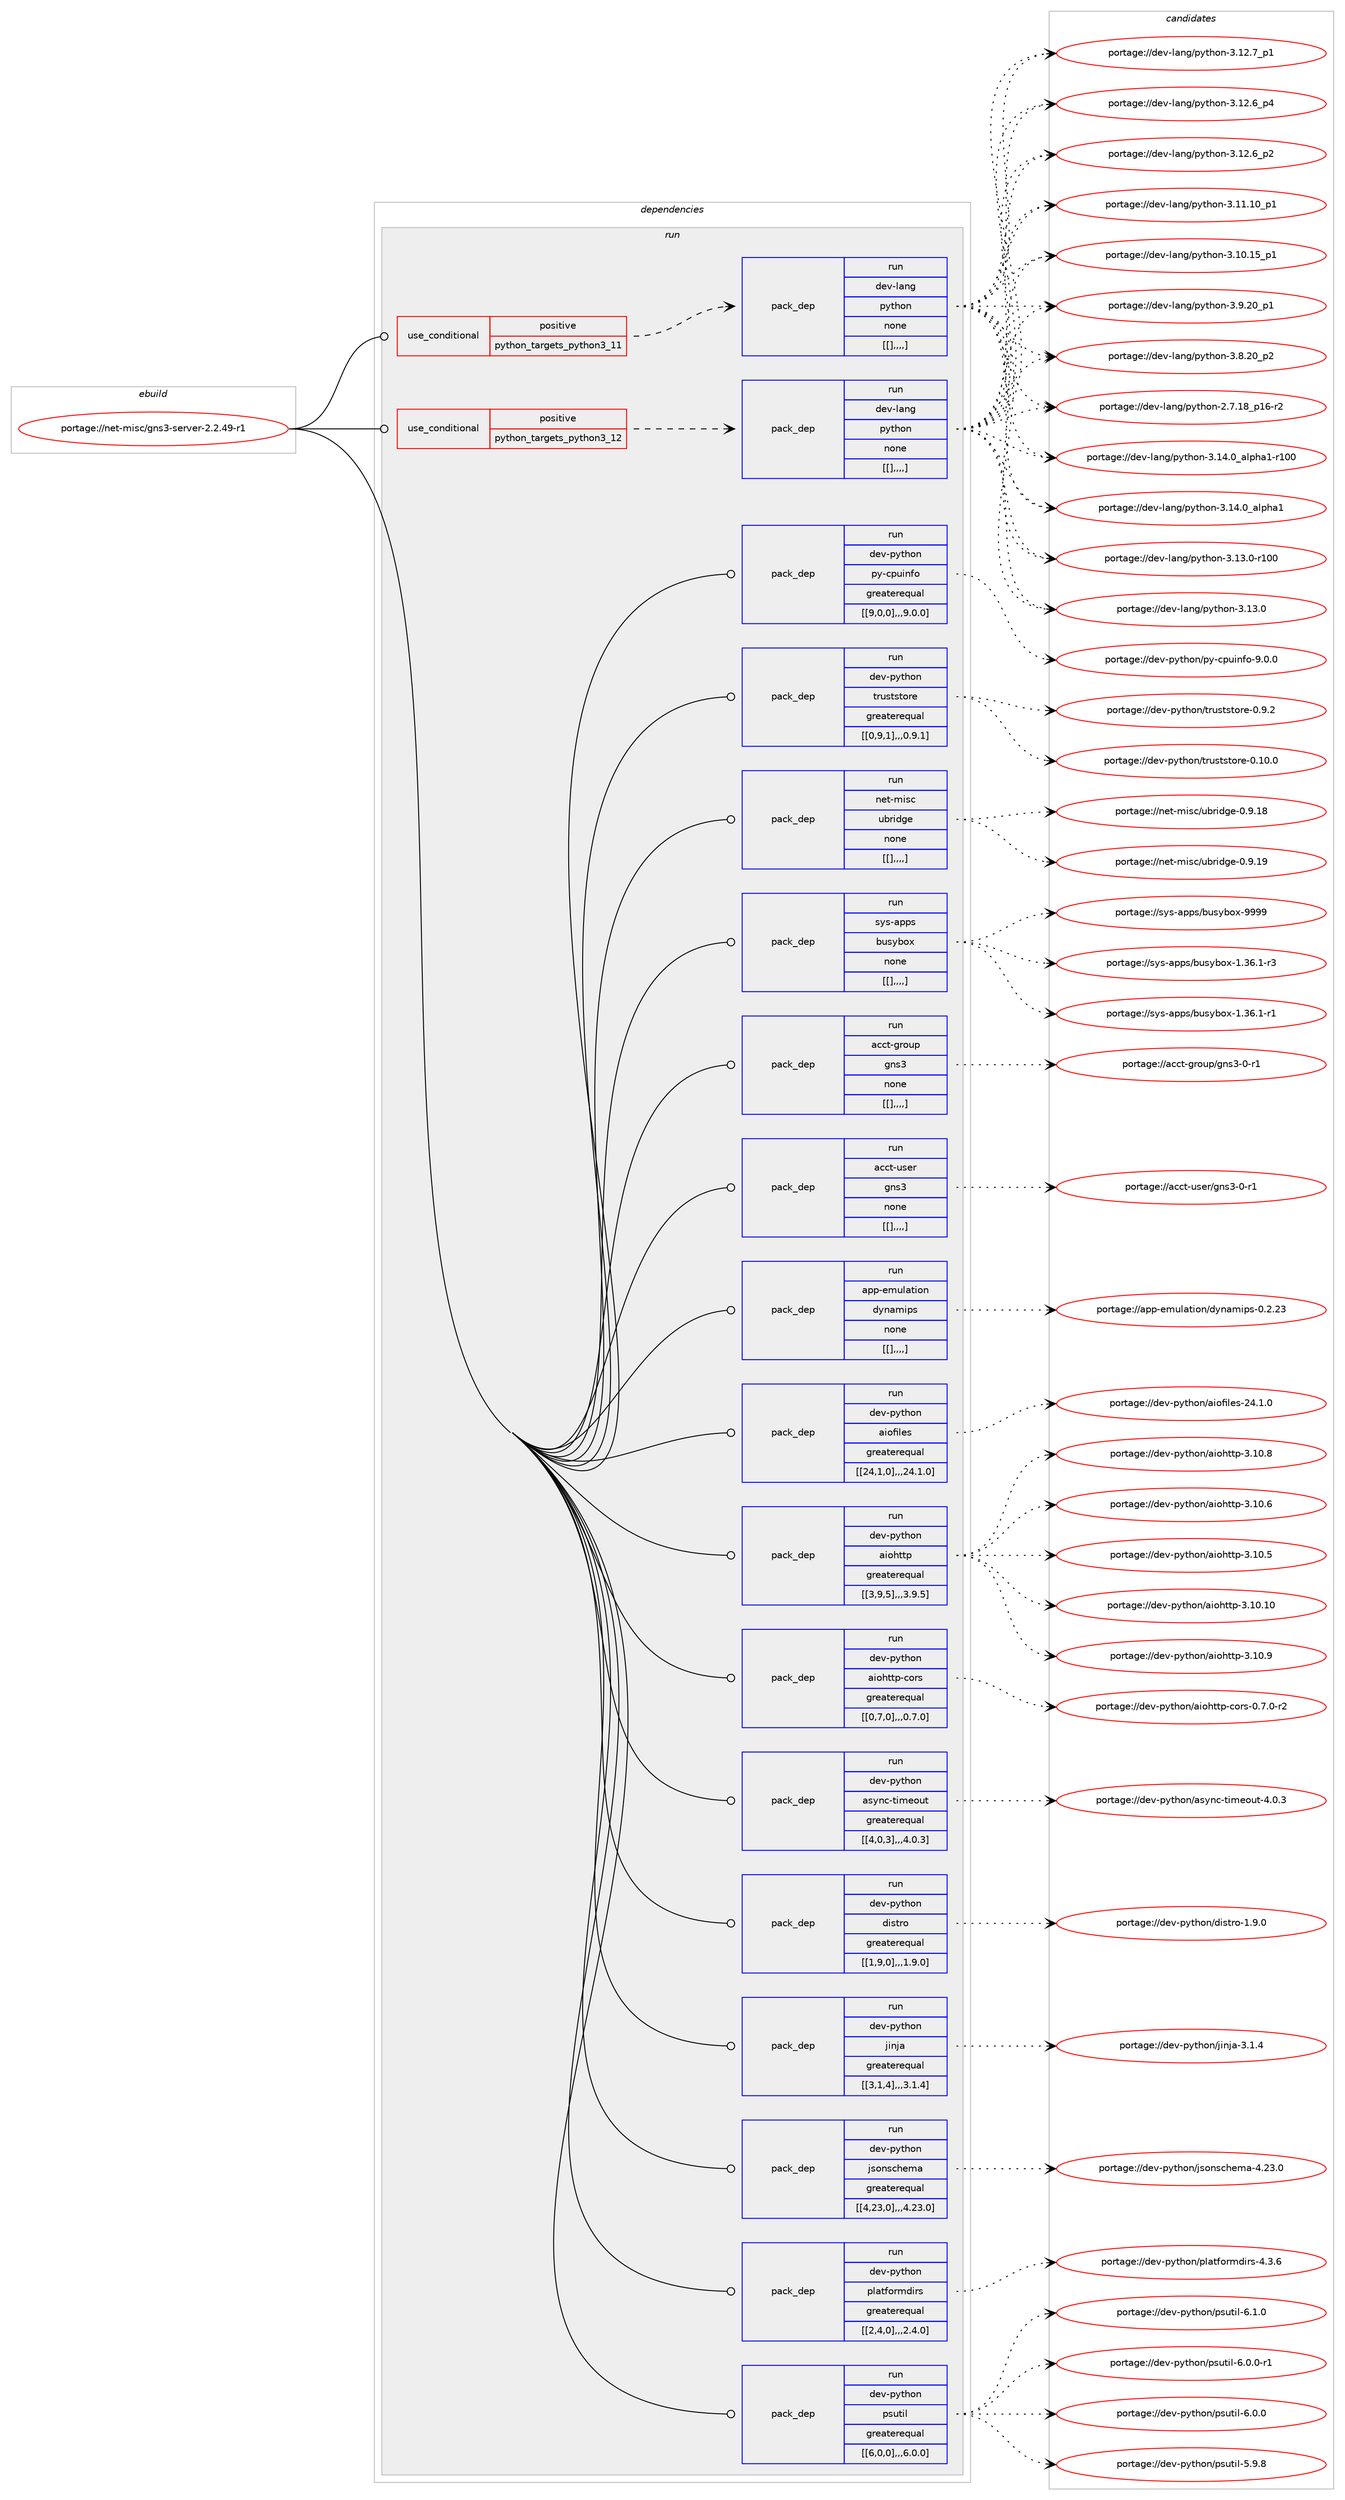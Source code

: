 digraph prolog {

# *************
# Graph options
# *************

newrank=true;
concentrate=true;
compound=true;
graph [rankdir=LR,fontname=Helvetica,fontsize=10,ranksep=1.5];#, ranksep=2.5, nodesep=0.2];
edge  [arrowhead=vee];
node  [fontname=Helvetica,fontsize=10];

# **********
# The ebuild
# **********

subgraph cluster_leftcol {
color=gray;
label=<<i>ebuild</i>>;
id [label="portage://net-misc/gns3-server-2.2.49-r1", color=red, width=4, href="../net-misc/gns3-server-2.2.49-r1.svg"];
}

# ****************
# The dependencies
# ****************

subgraph cluster_midcol {
color=gray;
label=<<i>dependencies</i>>;
subgraph cluster_compile {
fillcolor="#eeeeee";
style=filled;
label=<<i>compile</i>>;
}
subgraph cluster_compileandrun {
fillcolor="#eeeeee";
style=filled;
label=<<i>compile and run</i>>;
}
subgraph cluster_run {
fillcolor="#eeeeee";
style=filled;
label=<<i>run</i>>;
subgraph cond103178 {
dependency391724 [label=<<TABLE BORDER="0" CELLBORDER="1" CELLSPACING="0" CELLPADDING="4"><TR><TD ROWSPAN="3" CELLPADDING="10">use_conditional</TD></TR><TR><TD>positive</TD></TR><TR><TD>python_targets_python3_11</TD></TR></TABLE>>, shape=none, color=red];
subgraph pack285639 {
dependency391786 [label=<<TABLE BORDER="0" CELLBORDER="1" CELLSPACING="0" CELLPADDING="4" WIDTH="220"><TR><TD ROWSPAN="6" CELLPADDING="30">pack_dep</TD></TR><TR><TD WIDTH="110">run</TD></TR><TR><TD>dev-lang</TD></TR><TR><TD>python</TD></TR><TR><TD>none</TD></TR><TR><TD>[[],,,,]</TD></TR></TABLE>>, shape=none, color=blue];
}
dependency391724:e -> dependency391786:w [weight=20,style="dashed",arrowhead="vee"];
}
id:e -> dependency391724:w [weight=20,style="solid",arrowhead="odot"];
subgraph cond103208 {
dependency391809 [label=<<TABLE BORDER="0" CELLBORDER="1" CELLSPACING="0" CELLPADDING="4"><TR><TD ROWSPAN="3" CELLPADDING="10">use_conditional</TD></TR><TR><TD>positive</TD></TR><TR><TD>python_targets_python3_12</TD></TR></TABLE>>, shape=none, color=red];
subgraph pack285652 {
dependency391811 [label=<<TABLE BORDER="0" CELLBORDER="1" CELLSPACING="0" CELLPADDING="4" WIDTH="220"><TR><TD ROWSPAN="6" CELLPADDING="30">pack_dep</TD></TR><TR><TD WIDTH="110">run</TD></TR><TR><TD>dev-lang</TD></TR><TR><TD>python</TD></TR><TR><TD>none</TD></TR><TR><TD>[[],,,,]</TD></TR></TABLE>>, shape=none, color=blue];
}
dependency391809:e -> dependency391811:w [weight=20,style="dashed",arrowhead="vee"];
}
id:e -> dependency391809:w [weight=20,style="solid",arrowhead="odot"];
subgraph pack285666 {
dependency391864 [label=<<TABLE BORDER="0" CELLBORDER="1" CELLSPACING="0" CELLPADDING="4" WIDTH="220"><TR><TD ROWSPAN="6" CELLPADDING="30">pack_dep</TD></TR><TR><TD WIDTH="110">run</TD></TR><TR><TD>acct-group</TD></TR><TR><TD>gns3</TD></TR><TR><TD>none</TD></TR><TR><TD>[[],,,,]</TD></TR></TABLE>>, shape=none, color=blue];
}
id:e -> dependency391864:w [weight=20,style="solid",arrowhead="odot"];
subgraph pack285702 {
dependency391884 [label=<<TABLE BORDER="0" CELLBORDER="1" CELLSPACING="0" CELLPADDING="4" WIDTH="220"><TR><TD ROWSPAN="6" CELLPADDING="30">pack_dep</TD></TR><TR><TD WIDTH="110">run</TD></TR><TR><TD>acct-user</TD></TR><TR><TD>gns3</TD></TR><TR><TD>none</TD></TR><TR><TD>[[],,,,]</TD></TR></TABLE>>, shape=none, color=blue];
}
id:e -> dependency391884:w [weight=20,style="solid",arrowhead="odot"];
subgraph pack285720 {
dependency391940 [label=<<TABLE BORDER="0" CELLBORDER="1" CELLSPACING="0" CELLPADDING="4" WIDTH="220"><TR><TD ROWSPAN="6" CELLPADDING="30">pack_dep</TD></TR><TR><TD WIDTH="110">run</TD></TR><TR><TD>app-emulation</TD></TR><TR><TD>dynamips</TD></TR><TR><TD>none</TD></TR><TR><TD>[[],,,,]</TD></TR></TABLE>>, shape=none, color=blue];
}
id:e -> dependency391940:w [weight=20,style="solid",arrowhead="odot"];
subgraph pack285752 {
dependency391960 [label=<<TABLE BORDER="0" CELLBORDER="1" CELLSPACING="0" CELLPADDING="4" WIDTH="220"><TR><TD ROWSPAN="6" CELLPADDING="30">pack_dep</TD></TR><TR><TD WIDTH="110">run</TD></TR><TR><TD>dev-python</TD></TR><TR><TD>aiofiles</TD></TR><TR><TD>greaterequal</TD></TR><TR><TD>[[24,1,0],,,24.1.0]</TD></TR></TABLE>>, shape=none, color=blue];
}
id:e -> dependency391960:w [weight=20,style="solid",arrowhead="odot"];
subgraph pack285756 {
dependency391992 [label=<<TABLE BORDER="0" CELLBORDER="1" CELLSPACING="0" CELLPADDING="4" WIDTH="220"><TR><TD ROWSPAN="6" CELLPADDING="30">pack_dep</TD></TR><TR><TD WIDTH="110">run</TD></TR><TR><TD>dev-python</TD></TR><TR><TD>aiohttp</TD></TR><TR><TD>greaterequal</TD></TR><TR><TD>[[3,9,5],,,3.9.5]</TD></TR></TABLE>>, shape=none, color=blue];
}
id:e -> dependency391992:w [weight=20,style="solid",arrowhead="odot"];
subgraph pack285780 {
dependency392016 [label=<<TABLE BORDER="0" CELLBORDER="1" CELLSPACING="0" CELLPADDING="4" WIDTH="220"><TR><TD ROWSPAN="6" CELLPADDING="30">pack_dep</TD></TR><TR><TD WIDTH="110">run</TD></TR><TR><TD>dev-python</TD></TR><TR><TD>aiohttp-cors</TD></TR><TR><TD>greaterequal</TD></TR><TR><TD>[[0,7,0],,,0.7.0]</TD></TR></TABLE>>, shape=none, color=blue];
}
id:e -> dependency392016:w [weight=20,style="solid",arrowhead="odot"];
subgraph pack285803 {
dependency392113 [label=<<TABLE BORDER="0" CELLBORDER="1" CELLSPACING="0" CELLPADDING="4" WIDTH="220"><TR><TD ROWSPAN="6" CELLPADDING="30">pack_dep</TD></TR><TR><TD WIDTH="110">run</TD></TR><TR><TD>dev-python</TD></TR><TR><TD>async-timeout</TD></TR><TR><TD>greaterequal</TD></TR><TR><TD>[[4,0,3],,,4.0.3]</TD></TR></TABLE>>, shape=none, color=blue];
}
id:e -> dependency392113:w [weight=20,style="solid",arrowhead="odot"];
subgraph pack285872 {
dependency392155 [label=<<TABLE BORDER="0" CELLBORDER="1" CELLSPACING="0" CELLPADDING="4" WIDTH="220"><TR><TD ROWSPAN="6" CELLPADDING="30">pack_dep</TD></TR><TR><TD WIDTH="110">run</TD></TR><TR><TD>dev-python</TD></TR><TR><TD>distro</TD></TR><TR><TD>greaterequal</TD></TR><TR><TD>[[1,9,0],,,1.9.0]</TD></TR></TABLE>>, shape=none, color=blue];
}
id:e -> dependency392155:w [weight=20,style="solid",arrowhead="odot"];
subgraph pack285901 {
dependency392181 [label=<<TABLE BORDER="0" CELLBORDER="1" CELLSPACING="0" CELLPADDING="4" WIDTH="220"><TR><TD ROWSPAN="6" CELLPADDING="30">pack_dep</TD></TR><TR><TD WIDTH="110">run</TD></TR><TR><TD>dev-python</TD></TR><TR><TD>jinja</TD></TR><TR><TD>greaterequal</TD></TR><TR><TD>[[3,1,4],,,3.1.4]</TD></TR></TABLE>>, shape=none, color=blue];
}
id:e -> dependency392181:w [weight=20,style="solid",arrowhead="odot"];
subgraph pack285902 {
dependency392200 [label=<<TABLE BORDER="0" CELLBORDER="1" CELLSPACING="0" CELLPADDING="4" WIDTH="220"><TR><TD ROWSPAN="6" CELLPADDING="30">pack_dep</TD></TR><TR><TD WIDTH="110">run</TD></TR><TR><TD>dev-python</TD></TR><TR><TD>jsonschema</TD></TR><TR><TD>greaterequal</TD></TR><TR><TD>[[4,23,0],,,4.23.0]</TD></TR></TABLE>>, shape=none, color=blue];
}
id:e -> dependency392200:w [weight=20,style="solid",arrowhead="odot"];
subgraph pack285953 {
dependency392278 [label=<<TABLE BORDER="0" CELLBORDER="1" CELLSPACING="0" CELLPADDING="4" WIDTH="220"><TR><TD ROWSPAN="6" CELLPADDING="30">pack_dep</TD></TR><TR><TD WIDTH="110">run</TD></TR><TR><TD>dev-python</TD></TR><TR><TD>platformdirs</TD></TR><TR><TD>greaterequal</TD></TR><TR><TD>[[2,4,0],,,2.4.0]</TD></TR></TABLE>>, shape=none, color=blue];
}
id:e -> dependency392278:w [weight=20,style="solid",arrowhead="odot"];
subgraph pack285981 {
dependency392335 [label=<<TABLE BORDER="0" CELLBORDER="1" CELLSPACING="0" CELLPADDING="4" WIDTH="220"><TR><TD ROWSPAN="6" CELLPADDING="30">pack_dep</TD></TR><TR><TD WIDTH="110">run</TD></TR><TR><TD>dev-python</TD></TR><TR><TD>psutil</TD></TR><TR><TD>greaterequal</TD></TR><TR><TD>[[6,0,0],,,6.0.0]</TD></TR></TABLE>>, shape=none, color=blue];
}
id:e -> dependency392335:w [weight=20,style="solid",arrowhead="odot"];
subgraph pack286018 {
dependency392433 [label=<<TABLE BORDER="0" CELLBORDER="1" CELLSPACING="0" CELLPADDING="4" WIDTH="220"><TR><TD ROWSPAN="6" CELLPADDING="30">pack_dep</TD></TR><TR><TD WIDTH="110">run</TD></TR><TR><TD>dev-python</TD></TR><TR><TD>py-cpuinfo</TD></TR><TR><TD>greaterequal</TD></TR><TR><TD>[[9,0,0],,,9.0.0]</TD></TR></TABLE>>, shape=none, color=blue];
}
id:e -> dependency392433:w [weight=20,style="solid",arrowhead="odot"];
subgraph pack286077 {
dependency392438 [label=<<TABLE BORDER="0" CELLBORDER="1" CELLSPACING="0" CELLPADDING="4" WIDTH="220"><TR><TD ROWSPAN="6" CELLPADDING="30">pack_dep</TD></TR><TR><TD WIDTH="110">run</TD></TR><TR><TD>dev-python</TD></TR><TR><TD>truststore</TD></TR><TR><TD>greaterequal</TD></TR><TR><TD>[[0,9,1],,,0.9.1]</TD></TR></TABLE>>, shape=none, color=blue];
}
id:e -> dependency392438:w [weight=20,style="solid",arrowhead="odot"];
subgraph pack286097 {
dependency392470 [label=<<TABLE BORDER="0" CELLBORDER="1" CELLSPACING="0" CELLPADDING="4" WIDTH="220"><TR><TD ROWSPAN="6" CELLPADDING="30">pack_dep</TD></TR><TR><TD WIDTH="110">run</TD></TR><TR><TD>net-misc</TD></TR><TR><TD>ubridge</TD></TR><TR><TD>none</TD></TR><TR><TD>[[],,,,]</TD></TR></TABLE>>, shape=none, color=blue];
}
id:e -> dependency392470:w [weight=20,style="solid",arrowhead="odot"];
subgraph pack286117 {
dependency392602 [label=<<TABLE BORDER="0" CELLBORDER="1" CELLSPACING="0" CELLPADDING="4" WIDTH="220"><TR><TD ROWSPAN="6" CELLPADDING="30">pack_dep</TD></TR><TR><TD WIDTH="110">run</TD></TR><TR><TD>sys-apps</TD></TR><TR><TD>busybox</TD></TR><TR><TD>none</TD></TR><TR><TD>[[],,,,]</TD></TR></TABLE>>, shape=none, color=blue];
}
id:e -> dependency392602:w [weight=20,style="solid",arrowhead="odot"];
}
}

# **************
# The candidates
# **************

subgraph cluster_choices {
rank=same;
color=gray;
label=<<i>candidates</i>>;

subgraph choice285055 {
color=black;
nodesep=1;
choice100101118451089711010347112121116104111110455146495246489597108112104974945114494848 [label="portage://dev-lang/python-3.14.0_alpha1-r100", color=red, width=4,href="../dev-lang/python-3.14.0_alpha1-r100.svg"];
choice1001011184510897110103471121211161041111104551464952464895971081121049749 [label="portage://dev-lang/python-3.14.0_alpha1", color=red, width=4,href="../dev-lang/python-3.14.0_alpha1.svg"];
choice1001011184510897110103471121211161041111104551464951464845114494848 [label="portage://dev-lang/python-3.13.0-r100", color=red, width=4,href="../dev-lang/python-3.13.0-r100.svg"];
choice10010111845108971101034711212111610411111045514649514648 [label="portage://dev-lang/python-3.13.0", color=red, width=4,href="../dev-lang/python-3.13.0.svg"];
choice100101118451089711010347112121116104111110455146495046559511249 [label="portage://dev-lang/python-3.12.7_p1", color=red, width=4,href="../dev-lang/python-3.12.7_p1.svg"];
choice100101118451089711010347112121116104111110455146495046549511252 [label="portage://dev-lang/python-3.12.6_p4", color=red, width=4,href="../dev-lang/python-3.12.6_p4.svg"];
choice100101118451089711010347112121116104111110455146495046549511250 [label="portage://dev-lang/python-3.12.6_p2", color=red, width=4,href="../dev-lang/python-3.12.6_p2.svg"];
choice10010111845108971101034711212111610411111045514649494649489511249 [label="portage://dev-lang/python-3.11.10_p1", color=red, width=4,href="../dev-lang/python-3.11.10_p1.svg"];
choice10010111845108971101034711212111610411111045514649484649539511249 [label="portage://dev-lang/python-3.10.15_p1", color=red, width=4,href="../dev-lang/python-3.10.15_p1.svg"];
choice100101118451089711010347112121116104111110455146574650489511249 [label="portage://dev-lang/python-3.9.20_p1", color=red, width=4,href="../dev-lang/python-3.9.20_p1.svg"];
choice100101118451089711010347112121116104111110455146564650489511250 [label="portage://dev-lang/python-3.8.20_p2", color=red, width=4,href="../dev-lang/python-3.8.20_p2.svg"];
choice100101118451089711010347112121116104111110455046554649569511249544511450 [label="portage://dev-lang/python-2.7.18_p16-r2", color=red, width=4,href="../dev-lang/python-2.7.18_p16-r2.svg"];
dependency391786:e -> choice100101118451089711010347112121116104111110455146495246489597108112104974945114494848:w [style=dotted,weight="100"];
dependency391786:e -> choice1001011184510897110103471121211161041111104551464952464895971081121049749:w [style=dotted,weight="100"];
dependency391786:e -> choice1001011184510897110103471121211161041111104551464951464845114494848:w [style=dotted,weight="100"];
dependency391786:e -> choice10010111845108971101034711212111610411111045514649514648:w [style=dotted,weight="100"];
dependency391786:e -> choice100101118451089711010347112121116104111110455146495046559511249:w [style=dotted,weight="100"];
dependency391786:e -> choice100101118451089711010347112121116104111110455146495046549511252:w [style=dotted,weight="100"];
dependency391786:e -> choice100101118451089711010347112121116104111110455146495046549511250:w [style=dotted,weight="100"];
dependency391786:e -> choice10010111845108971101034711212111610411111045514649494649489511249:w [style=dotted,weight="100"];
dependency391786:e -> choice10010111845108971101034711212111610411111045514649484649539511249:w [style=dotted,weight="100"];
dependency391786:e -> choice100101118451089711010347112121116104111110455146574650489511249:w [style=dotted,weight="100"];
dependency391786:e -> choice100101118451089711010347112121116104111110455146564650489511250:w [style=dotted,weight="100"];
dependency391786:e -> choice100101118451089711010347112121116104111110455046554649569511249544511450:w [style=dotted,weight="100"];
}
subgraph choice285074 {
color=black;
nodesep=1;
choice100101118451089711010347112121116104111110455146495246489597108112104974945114494848 [label="portage://dev-lang/python-3.14.0_alpha1-r100", color=red, width=4,href="../dev-lang/python-3.14.0_alpha1-r100.svg"];
choice1001011184510897110103471121211161041111104551464952464895971081121049749 [label="portage://dev-lang/python-3.14.0_alpha1", color=red, width=4,href="../dev-lang/python-3.14.0_alpha1.svg"];
choice1001011184510897110103471121211161041111104551464951464845114494848 [label="portage://dev-lang/python-3.13.0-r100", color=red, width=4,href="../dev-lang/python-3.13.0-r100.svg"];
choice10010111845108971101034711212111610411111045514649514648 [label="portage://dev-lang/python-3.13.0", color=red, width=4,href="../dev-lang/python-3.13.0.svg"];
choice100101118451089711010347112121116104111110455146495046559511249 [label="portage://dev-lang/python-3.12.7_p1", color=red, width=4,href="../dev-lang/python-3.12.7_p1.svg"];
choice100101118451089711010347112121116104111110455146495046549511252 [label="portage://dev-lang/python-3.12.6_p4", color=red, width=4,href="../dev-lang/python-3.12.6_p4.svg"];
choice100101118451089711010347112121116104111110455146495046549511250 [label="portage://dev-lang/python-3.12.6_p2", color=red, width=4,href="../dev-lang/python-3.12.6_p2.svg"];
choice10010111845108971101034711212111610411111045514649494649489511249 [label="portage://dev-lang/python-3.11.10_p1", color=red, width=4,href="../dev-lang/python-3.11.10_p1.svg"];
choice10010111845108971101034711212111610411111045514649484649539511249 [label="portage://dev-lang/python-3.10.15_p1", color=red, width=4,href="../dev-lang/python-3.10.15_p1.svg"];
choice100101118451089711010347112121116104111110455146574650489511249 [label="portage://dev-lang/python-3.9.20_p1", color=red, width=4,href="../dev-lang/python-3.9.20_p1.svg"];
choice100101118451089711010347112121116104111110455146564650489511250 [label="portage://dev-lang/python-3.8.20_p2", color=red, width=4,href="../dev-lang/python-3.8.20_p2.svg"];
choice100101118451089711010347112121116104111110455046554649569511249544511450 [label="portage://dev-lang/python-2.7.18_p16-r2", color=red, width=4,href="../dev-lang/python-2.7.18_p16-r2.svg"];
dependency391811:e -> choice100101118451089711010347112121116104111110455146495246489597108112104974945114494848:w [style=dotted,weight="100"];
dependency391811:e -> choice1001011184510897110103471121211161041111104551464952464895971081121049749:w [style=dotted,weight="100"];
dependency391811:e -> choice1001011184510897110103471121211161041111104551464951464845114494848:w [style=dotted,weight="100"];
dependency391811:e -> choice10010111845108971101034711212111610411111045514649514648:w [style=dotted,weight="100"];
dependency391811:e -> choice100101118451089711010347112121116104111110455146495046559511249:w [style=dotted,weight="100"];
dependency391811:e -> choice100101118451089711010347112121116104111110455146495046549511252:w [style=dotted,weight="100"];
dependency391811:e -> choice100101118451089711010347112121116104111110455146495046549511250:w [style=dotted,weight="100"];
dependency391811:e -> choice10010111845108971101034711212111610411111045514649494649489511249:w [style=dotted,weight="100"];
dependency391811:e -> choice10010111845108971101034711212111610411111045514649484649539511249:w [style=dotted,weight="100"];
dependency391811:e -> choice100101118451089711010347112121116104111110455146574650489511249:w [style=dotted,weight="100"];
dependency391811:e -> choice100101118451089711010347112121116104111110455146564650489511250:w [style=dotted,weight="100"];
dependency391811:e -> choice100101118451089711010347112121116104111110455046554649569511249544511450:w [style=dotted,weight="100"];
}
subgraph choice285095 {
color=black;
nodesep=1;
choice97999911645103114111117112471031101155145484511449 [label="portage://acct-group/gns3-0-r1", color=red, width=4,href="../acct-group/gns3-0-r1.svg"];
dependency391864:e -> choice97999911645103114111117112471031101155145484511449:w [style=dotted,weight="100"];
}
subgraph choice285106 {
color=black;
nodesep=1;
choice97999911645117115101114471031101155145484511449 [label="portage://acct-user/gns3-0-r1", color=red, width=4,href="../acct-user/gns3-0-r1.svg"];
dependency391884:e -> choice97999911645117115101114471031101155145484511449:w [style=dotted,weight="100"];
}
subgraph choice285122 {
color=black;
nodesep=1;
choice971121124510110911710897116105111110471001211109710910511211545484650465051 [label="portage://app-emulation/dynamips-0.2.23", color=red, width=4,href="../app-emulation/dynamips-0.2.23.svg"];
dependency391940:e -> choice971121124510110911710897116105111110471001211109710910511211545484650465051:w [style=dotted,weight="100"];
}
subgraph choice285131 {
color=black;
nodesep=1;
choice10010111845112121116104111110479710511110210510810111545505246494648 [label="portage://dev-python/aiofiles-24.1.0", color=red, width=4,href="../dev-python/aiofiles-24.1.0.svg"];
dependency391960:e -> choice10010111845112121116104111110479710511110210510810111545505246494648:w [style=dotted,weight="100"];
}
subgraph choice285146 {
color=black;
nodesep=1;
choice1001011184511212111610411111047971051111041161161124551464948464948 [label="portage://dev-python/aiohttp-3.10.10", color=red, width=4,href="../dev-python/aiohttp-3.10.10.svg"];
choice10010111845112121116104111110479710511110411611611245514649484657 [label="portage://dev-python/aiohttp-3.10.9", color=red, width=4,href="../dev-python/aiohttp-3.10.9.svg"];
choice10010111845112121116104111110479710511110411611611245514649484656 [label="portage://dev-python/aiohttp-3.10.8", color=red, width=4,href="../dev-python/aiohttp-3.10.8.svg"];
choice10010111845112121116104111110479710511110411611611245514649484654 [label="portage://dev-python/aiohttp-3.10.6", color=red, width=4,href="../dev-python/aiohttp-3.10.6.svg"];
choice10010111845112121116104111110479710511110411611611245514649484653 [label="portage://dev-python/aiohttp-3.10.5", color=red, width=4,href="../dev-python/aiohttp-3.10.5.svg"];
dependency391992:e -> choice1001011184511212111610411111047971051111041161161124551464948464948:w [style=dotted,weight="100"];
dependency391992:e -> choice10010111845112121116104111110479710511110411611611245514649484657:w [style=dotted,weight="100"];
dependency391992:e -> choice10010111845112121116104111110479710511110411611611245514649484656:w [style=dotted,weight="100"];
dependency391992:e -> choice10010111845112121116104111110479710511110411611611245514649484654:w [style=dotted,weight="100"];
dependency391992:e -> choice10010111845112121116104111110479710511110411611611245514649484653:w [style=dotted,weight="100"];
}
subgraph choice285153 {
color=black;
nodesep=1;
choice10010111845112121116104111110479710511110411611611245991111141154548465546484511450 [label="portage://dev-python/aiohttp-cors-0.7.0-r2", color=red, width=4,href="../dev-python/aiohttp-cors-0.7.0-r2.svg"];
dependency392016:e -> choice10010111845112121116104111110479710511110411611611245991111141154548465546484511450:w [style=dotted,weight="100"];
}
subgraph choice285156 {
color=black;
nodesep=1;
choice1001011184511212111610411111047971151211109945116105109101111117116455246484651 [label="portage://dev-python/async-timeout-4.0.3", color=red, width=4,href="../dev-python/async-timeout-4.0.3.svg"];
dependency392113:e -> choice1001011184511212111610411111047971151211109945116105109101111117116455246484651:w [style=dotted,weight="100"];
}
subgraph choice285168 {
color=black;
nodesep=1;
choice1001011184511212111610411111047100105115116114111454946574648 [label="portage://dev-python/distro-1.9.0", color=red, width=4,href="../dev-python/distro-1.9.0.svg"];
dependency392155:e -> choice1001011184511212111610411111047100105115116114111454946574648:w [style=dotted,weight="100"];
}
subgraph choice285185 {
color=black;
nodesep=1;
choice100101118451121211161041111104710610511010697455146494652 [label="portage://dev-python/jinja-3.1.4", color=red, width=4,href="../dev-python/jinja-3.1.4.svg"];
dependency392181:e -> choice100101118451121211161041111104710610511010697455146494652:w [style=dotted,weight="100"];
}
subgraph choice285188 {
color=black;
nodesep=1;
choice1001011184511212111610411111047106115111110115991041011099745524650514648 [label="portage://dev-python/jsonschema-4.23.0", color=red, width=4,href="../dev-python/jsonschema-4.23.0.svg"];
dependency392200:e -> choice1001011184511212111610411111047106115111110115991041011099745524650514648:w [style=dotted,weight="100"];
}
subgraph choice285202 {
color=black;
nodesep=1;
choice100101118451121211161041111104711210897116102111114109100105114115455246514654 [label="portage://dev-python/platformdirs-4.3.6", color=red, width=4,href="../dev-python/platformdirs-4.3.6.svg"];
dependency392278:e -> choice100101118451121211161041111104711210897116102111114109100105114115455246514654:w [style=dotted,weight="100"];
}
subgraph choice285204 {
color=black;
nodesep=1;
choice1001011184511212111610411111047112115117116105108455446494648 [label="portage://dev-python/psutil-6.1.0", color=red, width=4,href="../dev-python/psutil-6.1.0.svg"];
choice10010111845112121116104111110471121151171161051084554464846484511449 [label="portage://dev-python/psutil-6.0.0-r1", color=red, width=4,href="../dev-python/psutil-6.0.0-r1.svg"];
choice1001011184511212111610411111047112115117116105108455446484648 [label="portage://dev-python/psutil-6.0.0", color=red, width=4,href="../dev-python/psutil-6.0.0.svg"];
choice1001011184511212111610411111047112115117116105108455346574656 [label="portage://dev-python/psutil-5.9.8", color=red, width=4,href="../dev-python/psutil-5.9.8.svg"];
dependency392335:e -> choice1001011184511212111610411111047112115117116105108455446494648:w [style=dotted,weight="100"];
dependency392335:e -> choice10010111845112121116104111110471121151171161051084554464846484511449:w [style=dotted,weight="100"];
dependency392335:e -> choice1001011184511212111610411111047112115117116105108455446484648:w [style=dotted,weight="100"];
dependency392335:e -> choice1001011184511212111610411111047112115117116105108455346574656:w [style=dotted,weight="100"];
}
subgraph choice285214 {
color=black;
nodesep=1;
choice10010111845112121116104111110471121214599112117105110102111455746484648 [label="portage://dev-python/py-cpuinfo-9.0.0", color=red, width=4,href="../dev-python/py-cpuinfo-9.0.0.svg"];
dependency392433:e -> choice10010111845112121116104111110471121214599112117105110102111455746484648:w [style=dotted,weight="100"];
}
subgraph choice285216 {
color=black;
nodesep=1;
choice100101118451121211161041111104711611411711511611511611111410145484649484648 [label="portage://dev-python/truststore-0.10.0", color=red, width=4,href="../dev-python/truststore-0.10.0.svg"];
choice1001011184511212111610411111047116114117115116115116111114101454846574650 [label="portage://dev-python/truststore-0.9.2", color=red, width=4,href="../dev-python/truststore-0.9.2.svg"];
dependency392438:e -> choice100101118451121211161041111104711611411711511611511611111410145484649484648:w [style=dotted,weight="100"];
dependency392438:e -> choice1001011184511212111610411111047116114117115116115116111114101454846574650:w [style=dotted,weight="100"];
}
subgraph choice285237 {
color=black;
nodesep=1;
choice1101011164510910511599471179811410510010310145484657464957 [label="portage://net-misc/ubridge-0.9.19", color=red, width=4,href="../net-misc/ubridge-0.9.19.svg"];
choice1101011164510910511599471179811410510010310145484657464956 [label="portage://net-misc/ubridge-0.9.18", color=red, width=4,href="../net-misc/ubridge-0.9.18.svg"];
dependency392470:e -> choice1101011164510910511599471179811410510010310145484657464957:w [style=dotted,weight="100"];
dependency392470:e -> choice1101011164510910511599471179811410510010310145484657464956:w [style=dotted,weight="100"];
}
subgraph choice285238 {
color=black;
nodesep=1;
choice11512111545971121121154798117115121981111204557575757 [label="portage://sys-apps/busybox-9999", color=red, width=4,href="../sys-apps/busybox-9999.svg"];
choice1151211154597112112115479811711512198111120454946515446494511451 [label="portage://sys-apps/busybox-1.36.1-r3", color=red, width=4,href="../sys-apps/busybox-1.36.1-r3.svg"];
choice1151211154597112112115479811711512198111120454946515446494511449 [label="portage://sys-apps/busybox-1.36.1-r1", color=red, width=4,href="../sys-apps/busybox-1.36.1-r1.svg"];
dependency392602:e -> choice11512111545971121121154798117115121981111204557575757:w [style=dotted,weight="100"];
dependency392602:e -> choice1151211154597112112115479811711512198111120454946515446494511451:w [style=dotted,weight="100"];
dependency392602:e -> choice1151211154597112112115479811711512198111120454946515446494511449:w [style=dotted,weight="100"];
}
}

}
